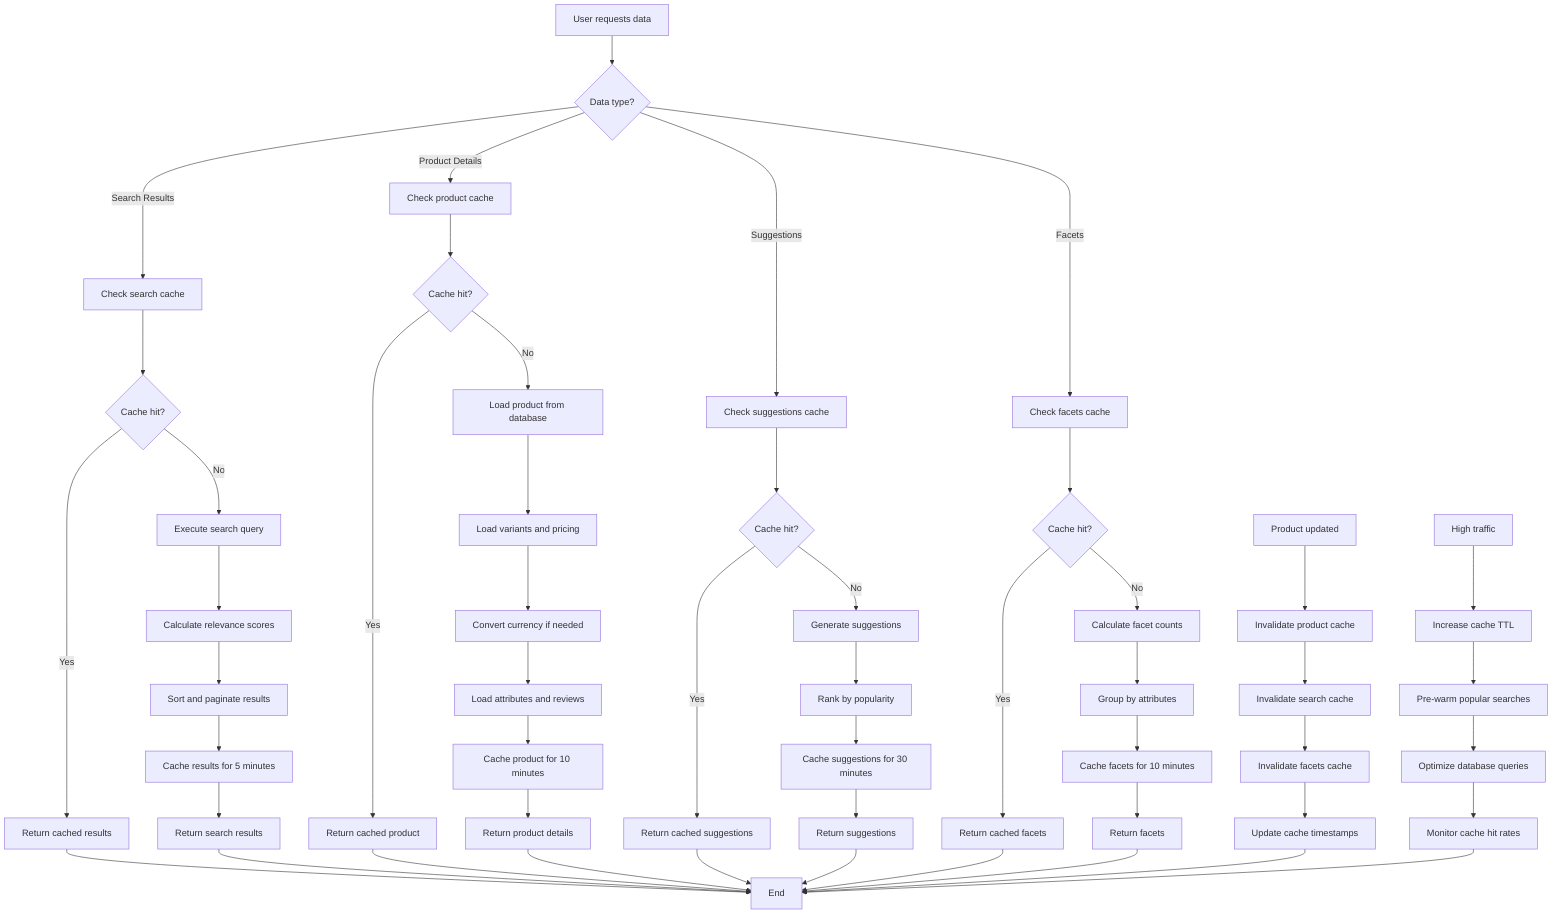 %% Catalog: Advanced Caching & Search Performance
%% View at https://mermaid.live
flowchart TD
  A[User requests data] --> B{Data type?}
  B -->|Search Results| C[Check search cache]
  B -->|Product Details| D[Check product cache]
  B -->|Suggestions| E[Check suggestions cache]
  B -->|Facets| F[Check facets cache]
  
  %% Search Results Caching
  C --> C1{Cache hit?}
  C1 -->|Yes| C2[Return cached results]
  C1 -->|No| C3[Execute search query]
  C3 --> C4[Calculate relevance scores]
  C4 --> C5[Sort and paginate results]
  C5 --> C6[Cache results for 5 minutes]
  C6 --> C7[Return search results]
  
  %% Product Details Caching
  D --> D1{Cache hit?}
  D1 -->|Yes| D2[Return cached product]
  D1 -->|No| D3[Load product from database]
  D3 --> D4[Load variants and pricing]
  D4 --> D5[Convert currency if needed]
  D5 --> D6[Load attributes and reviews]
  D6 --> D7[Cache product for 10 minutes]
  D7 --> D8[Return product details]
  
  %% Suggestions Caching
  E --> E1{Cache hit?}
  E1 -->|Yes| E2[Return cached suggestions]
  E1 -->|No| E3[Generate suggestions]
  E3 --> E4[Rank by popularity]
  E4 --> E5[Cache suggestions for 30 minutes]
  E5 --> E6[Return suggestions]
  
  %% Facets Caching
  F --> F1{Cache hit?}
  F1 -->|Yes| F2[Return cached facets]
  F1 -->|No| F3[Calculate facet counts]
  F3 --> F4[Group by attributes]
  F4 --> F5[Cache facets for 10 minutes]
  F5 --> F6[Return facets]
  
  %% Cache Invalidation
  G[Product updated] --> G1[Invalidate product cache]
  G1 --> G2[Invalidate search cache]
  G2 --> G3[Invalidate facets cache]
  G3 --> G4[Update cache timestamps]
  
  %% Performance Optimization
  H[High traffic] --> H1[Increase cache TTL]
  H1 --> H2[Pre-warm popular searches]
  H2 --> H3[Optimize database queries]
  H3 --> H4[Monitor cache hit rates]
  
  %% End points
  C2 --> Z[End]
  C7 --> Z
  D2 --> Z
  D8 --> Z
  E2 --> Z
  E6 --> Z
  F2 --> Z
  F6 --> Z
  G4 --> Z
  H4 --> Z